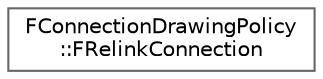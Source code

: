 digraph "Graphical Class Hierarchy"
{
 // INTERACTIVE_SVG=YES
 // LATEX_PDF_SIZE
  bgcolor="transparent";
  edge [fontname=Helvetica,fontsize=10,labelfontname=Helvetica,labelfontsize=10];
  node [fontname=Helvetica,fontsize=10,shape=box,height=0.2,width=0.4];
  rankdir="LR";
  Node0 [id="Node000000",label="FConnectionDrawingPolicy\l::FRelinkConnection",height=0.2,width=0.4,color="grey40", fillcolor="white", style="filled",URL="$d8/dcf/structFConnectionDrawingPolicy_1_1FRelinkConnection.html",tooltip="Handle for a currently relinked connection."];
}
